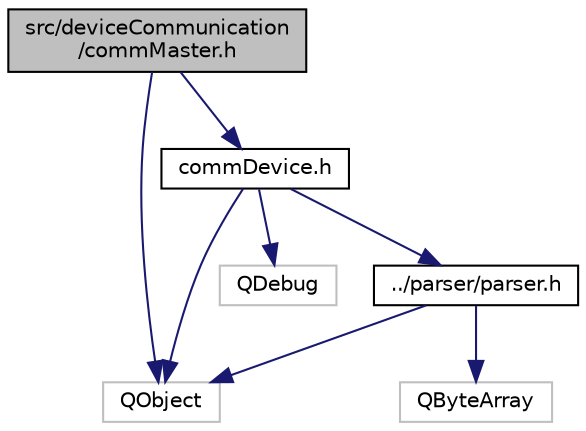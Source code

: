 digraph "src/deviceCommunication/commMaster.h"
{
 // LATEX_PDF_SIZE
  edge [fontname="Helvetica",fontsize="10",labelfontname="Helvetica",labelfontsize="10"];
  node [fontname="Helvetica",fontsize="10",shape=record];
  Node1 [label="src/deviceCommunication\l/commMaster.h",height=0.2,width=0.4,color="black", fillcolor="grey75", style="filled", fontcolor="black",tooltip="This file contains the class to control all connected devices."];
  Node1 -> Node2 [color="midnightblue",fontsize="10",style="solid",fontname="Helvetica"];
  Node2 [label="QObject",height=0.2,width=0.4,color="grey75", fillcolor="white", style="filled",tooltip=" "];
  Node1 -> Node3 [color="midnightblue",fontsize="10",style="solid",fontname="Helvetica"];
  Node3 [label="commDevice.h",height=0.2,width=0.4,color="black", fillcolor="white", style="filled",URL="$comm_device_8h.html",tooltip="Abstract base class for each type of connection."];
  Node3 -> Node4 [color="midnightblue",fontsize="10",style="solid",fontname="Helvetica"];
  Node4 [label="QDebug",height=0.2,width=0.4,color="grey75", fillcolor="white", style="filled",tooltip=" "];
  Node3 -> Node2 [color="midnightblue",fontsize="10",style="solid",fontname="Helvetica"];
  Node3 -> Node5 [color="midnightblue",fontsize="10",style="solid",fontname="Helvetica"];
  Node5 [label="../parser/parser.h",height=0.2,width=0.4,color="black", fillcolor="white", style="filled",URL="$parser_8h.html",tooltip="Parses the line scale communication protocol."];
  Node5 -> Node6 [color="midnightblue",fontsize="10",style="solid",fontname="Helvetica"];
  Node6 [label="QByteArray",height=0.2,width=0.4,color="grey75", fillcolor="white", style="filled",tooltip=" "];
  Node5 -> Node2 [color="midnightblue",fontsize="10",style="solid",fontname="Helvetica"];
}
